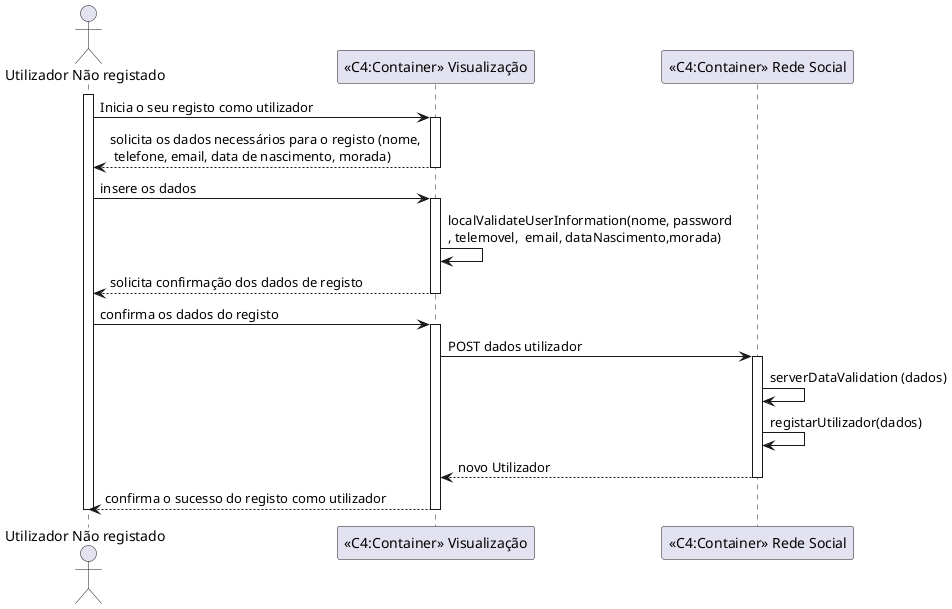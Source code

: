 ﻿@startuml

actor "Utilizador Não registado" as jog

participant "<<C4:Container>> Visualização" as vis
participant "<<C4:Container>> Rede Social" as rede

activate jog

jog -> vis: Inicia o seu registo como utilizador

activate vis
vis --> jog: solicita os dados necessários para o registo (nome, \n telefone, email, data de nascimento, morada)
deactivate vis

jog -> vis : insere os dados 
activate vis
vis->vis: localValidateUserInformation(nome, password \n, telemovel,  email, dataNascimento,morada) 
vis --> jog : solicita confirmação dos dados de registo
deactivate vis

jog -> vis : confirma os dados do registo
activate vis
vis->rede: POST dados utilizador
activate rede 
rede-> rede: serverDataValidation (dados)
rede->rede: registarUtilizador(dados)
rede --> vis: novo Utilizador
deactivate rede

vis --> jog : confirma o sucesso do registo como utilizador
deactivate vis

deactivate jog


@enduml